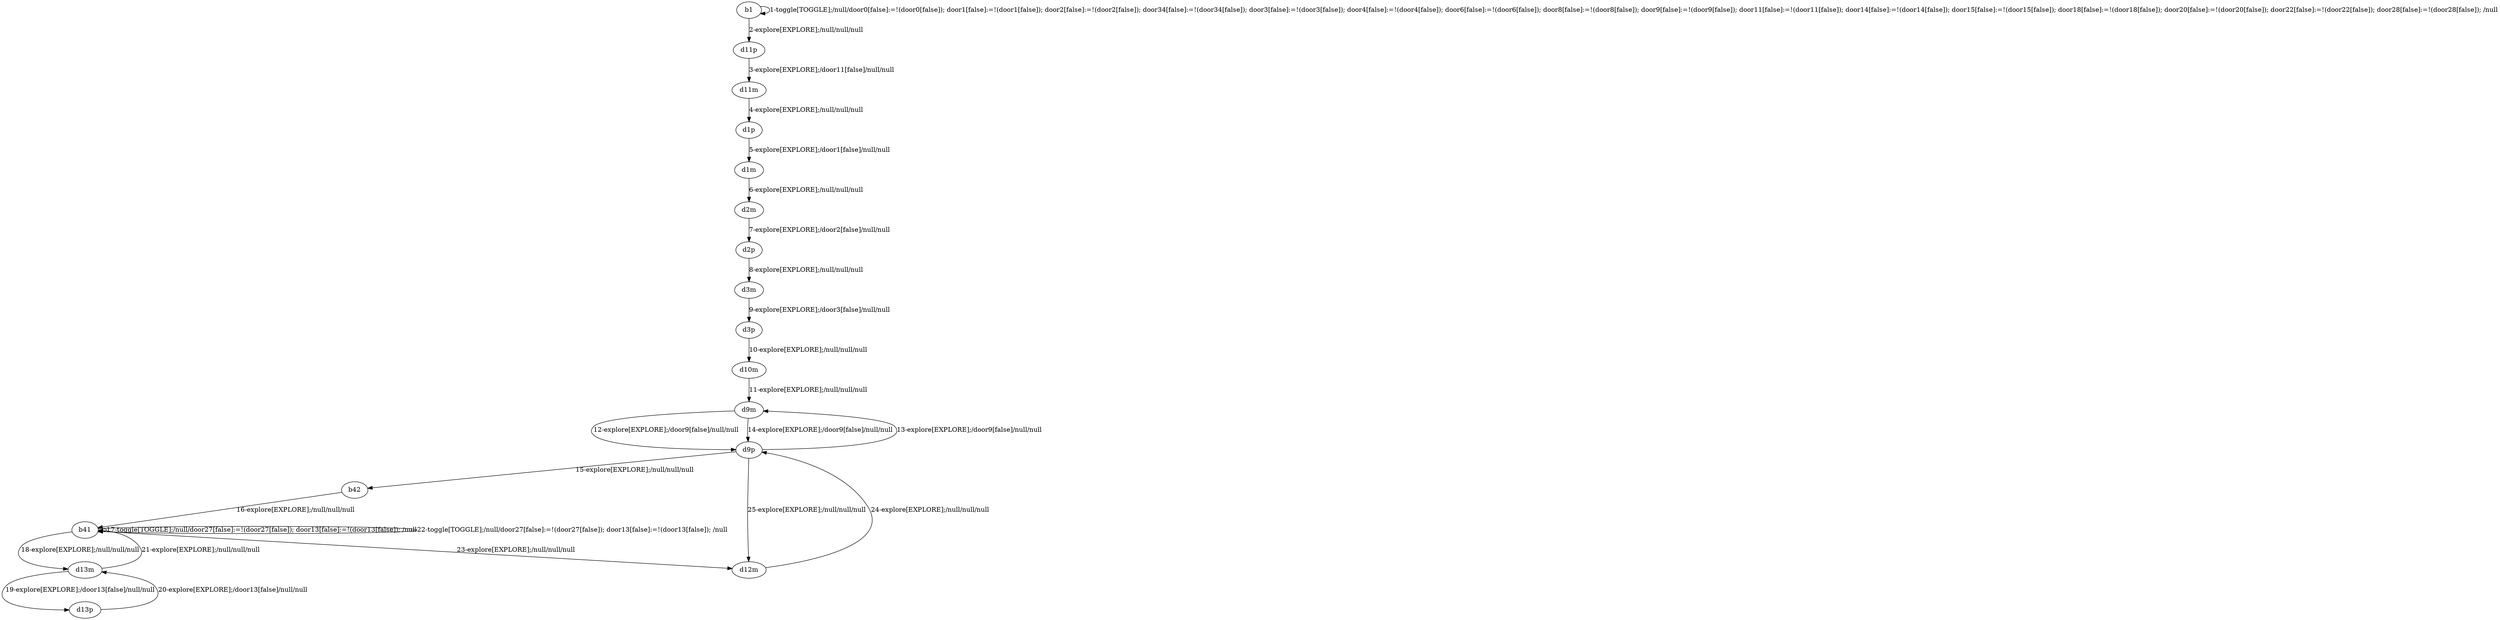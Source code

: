 # Total number of goals covered by this test: 2
# d13p --> d13m
# d13m --> d13p

digraph g {
"b1" -> "b1" [label = "1-toggle[TOGGLE];/null/door0[false]:=!(door0[false]); door1[false]:=!(door1[false]); door2[false]:=!(door2[false]); door34[false]:=!(door34[false]); door3[false]:=!(door3[false]); door4[false]:=!(door4[false]); door6[false]:=!(door6[false]); door8[false]:=!(door8[false]); door9[false]:=!(door9[false]); door11[false]:=!(door11[false]); door14[false]:=!(door14[false]); door15[false]:=!(door15[false]); door18[false]:=!(door18[false]); door20[false]:=!(door20[false]); door22[false]:=!(door22[false]); door28[false]:=!(door28[false]); /null"];
"b1" -> "d11p" [label = "2-explore[EXPLORE];/null/null/null"];
"d11p" -> "d11m" [label = "3-explore[EXPLORE];/door11[false]/null/null"];
"d11m" -> "d1p" [label = "4-explore[EXPLORE];/null/null/null"];
"d1p" -> "d1m" [label = "5-explore[EXPLORE];/door1[false]/null/null"];
"d1m" -> "d2m" [label = "6-explore[EXPLORE];/null/null/null"];
"d2m" -> "d2p" [label = "7-explore[EXPLORE];/door2[false]/null/null"];
"d2p" -> "d3m" [label = "8-explore[EXPLORE];/null/null/null"];
"d3m" -> "d3p" [label = "9-explore[EXPLORE];/door3[false]/null/null"];
"d3p" -> "d10m" [label = "10-explore[EXPLORE];/null/null/null"];
"d10m" -> "d9m" [label = "11-explore[EXPLORE];/null/null/null"];
"d9m" -> "d9p" [label = "12-explore[EXPLORE];/door9[false]/null/null"];
"d9p" -> "d9m" [label = "13-explore[EXPLORE];/door9[false]/null/null"];
"d9m" -> "d9p" [label = "14-explore[EXPLORE];/door9[false]/null/null"];
"d9p" -> "b42" [label = "15-explore[EXPLORE];/null/null/null"];
"b42" -> "b41" [label = "16-explore[EXPLORE];/null/null/null"];
"b41" -> "b41" [label = "17-toggle[TOGGLE];/null/door27[false]:=!(door27[false]); door13[false]:=!(door13[false]); /null"];
"b41" -> "d13m" [label = "18-explore[EXPLORE];/null/null/null"];
"d13m" -> "d13p" [label = "19-explore[EXPLORE];/door13[false]/null/null"];
"d13p" -> "d13m" [label = "20-explore[EXPLORE];/door13[false]/null/null"];
"d13m" -> "b41" [label = "21-explore[EXPLORE];/null/null/null"];
"b41" -> "b41" [label = "22-toggle[TOGGLE];/null/door27[false]:=!(door27[false]); door13[false]:=!(door13[false]); /null"];
"b41" -> "d12m" [label = "23-explore[EXPLORE];/null/null/null"];
"d12m" -> "d9p" [label = "24-explore[EXPLORE];/null/null/null"];
"d9p" -> "d12m" [label = "25-explore[EXPLORE];/null/null/null"];
}